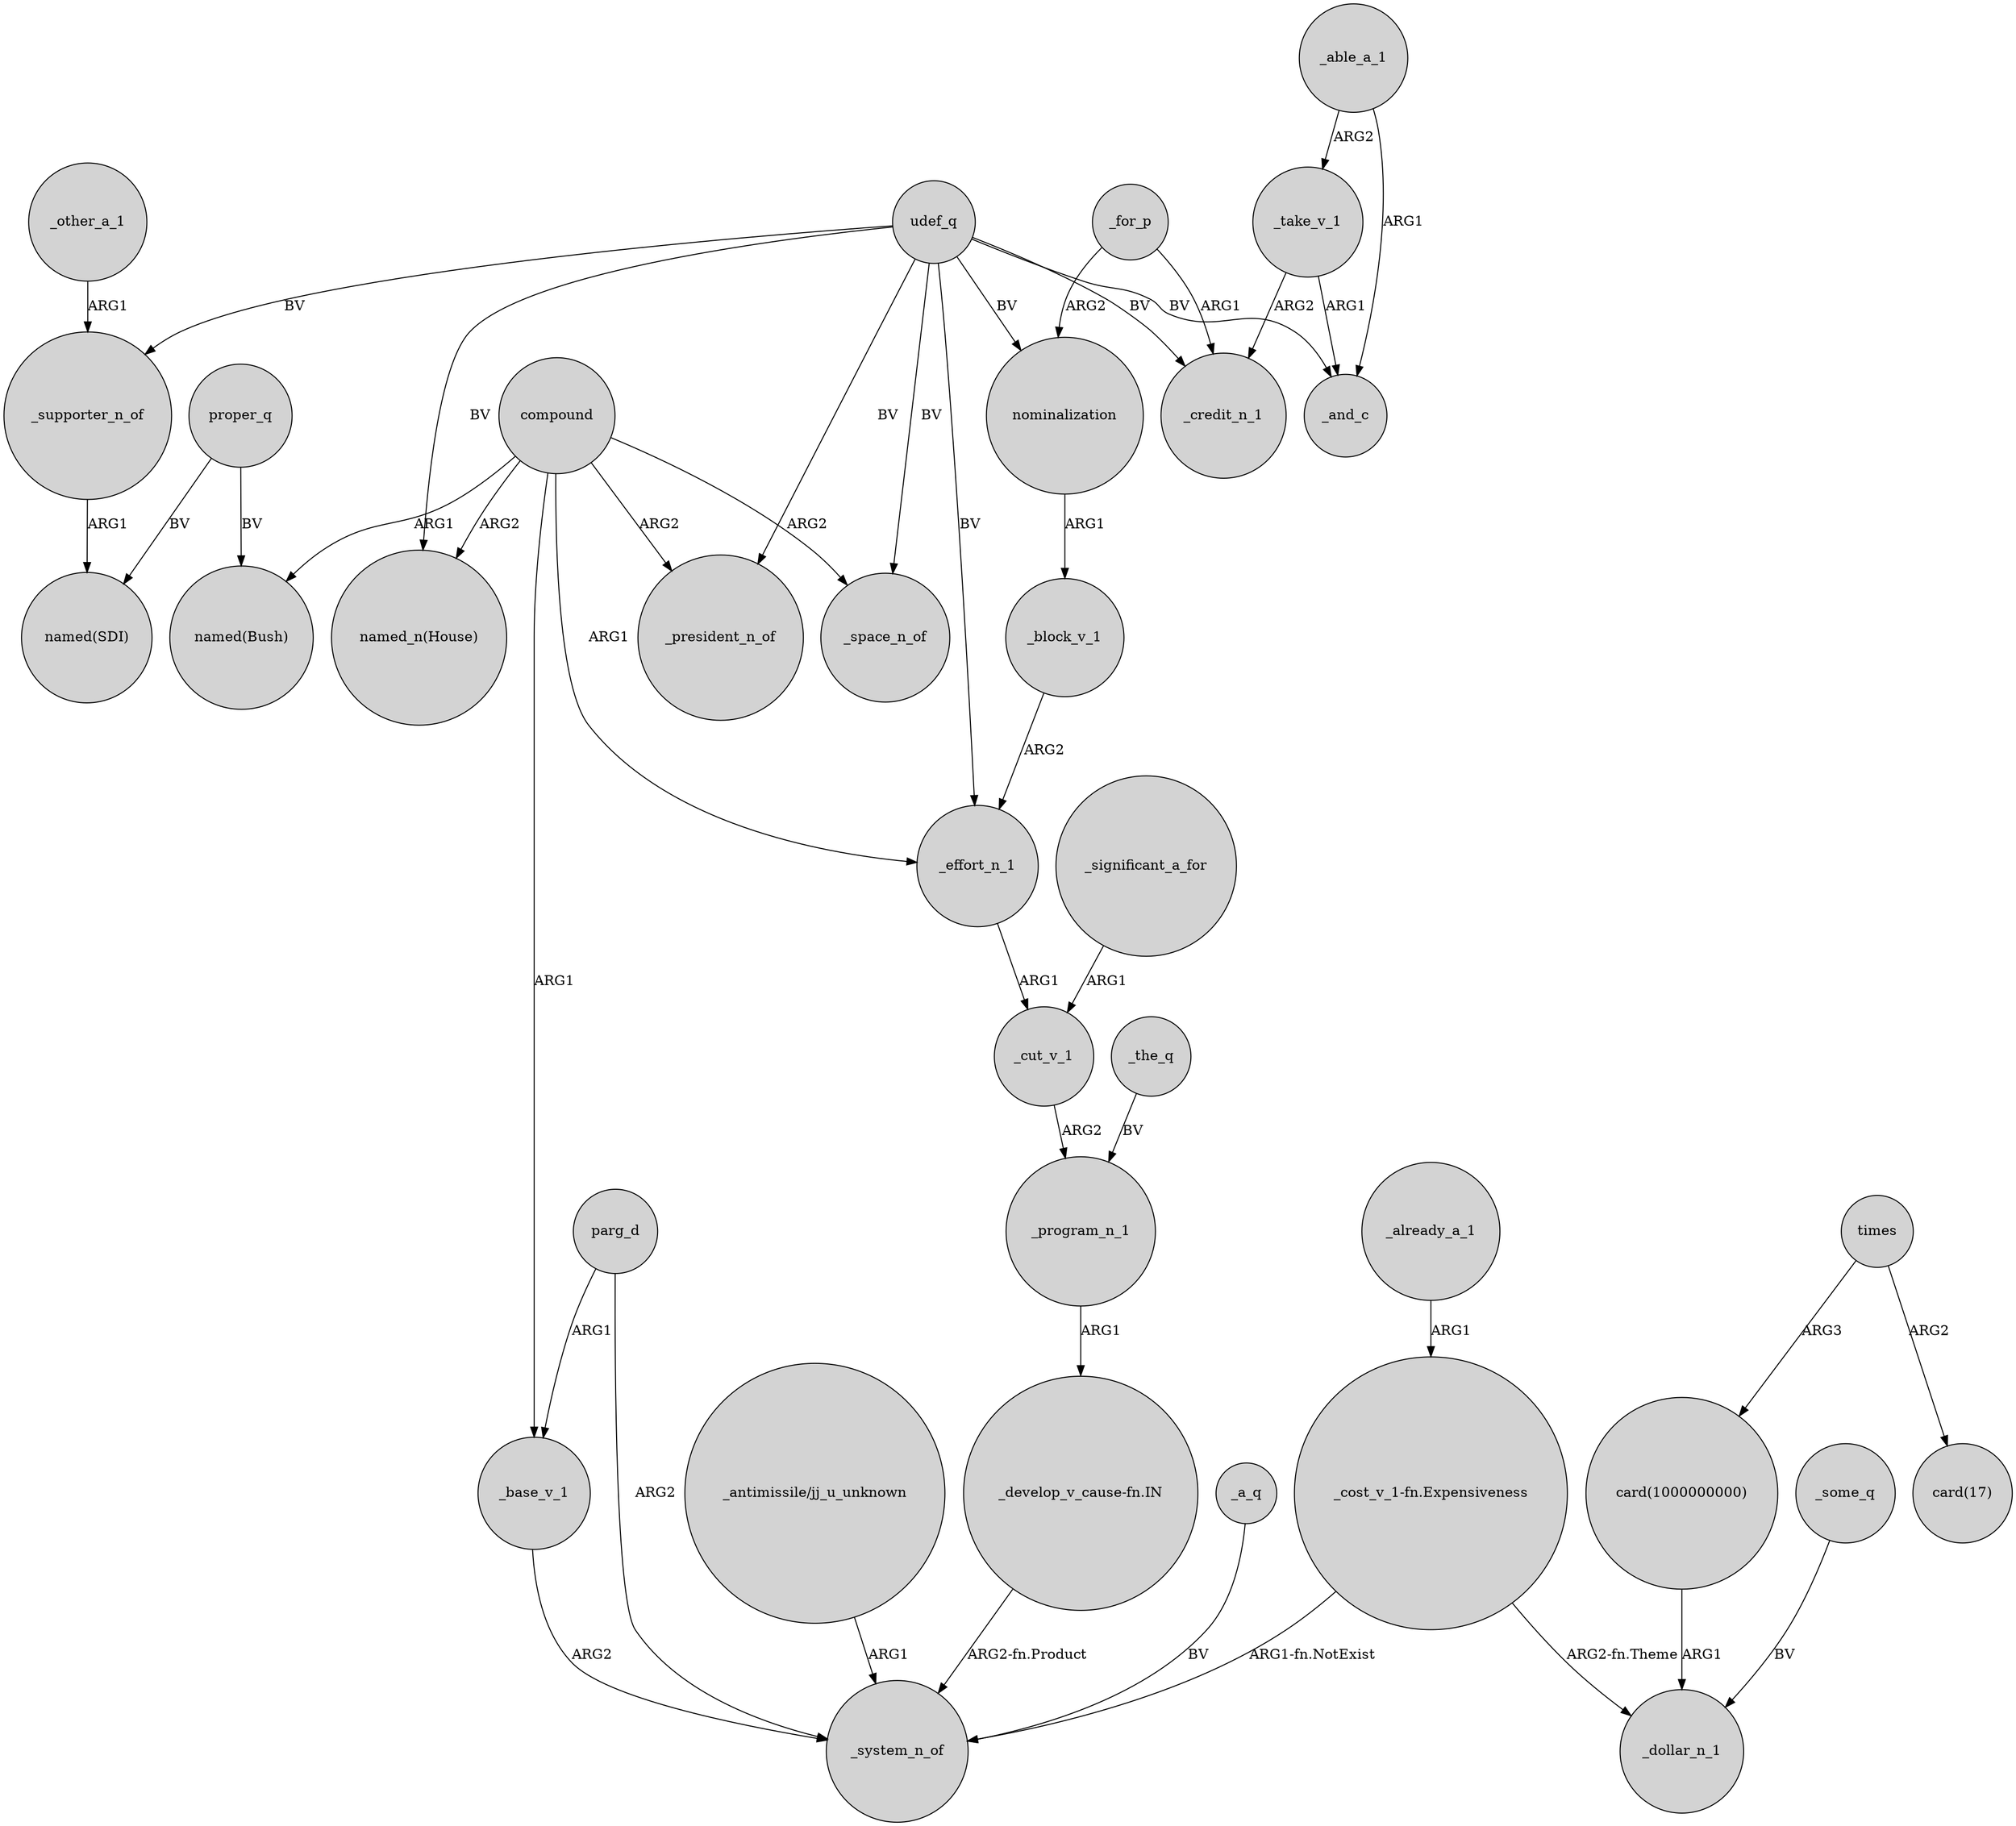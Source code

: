digraph {
	node [shape=circle style=filled]
	udef_q -> "named_n(House)" [label=BV]
	_for_p -> _credit_n_1 [label=ARG1]
	_program_n_1 -> "_develop_v_cause-fn.IN" [label=ARG1]
	compound -> _president_n_of [label=ARG2]
	_cut_v_1 -> _program_n_1 [label=ARG2]
	udef_q -> _supporter_n_of [label=BV]
	_able_a_1 -> _and_c [label=ARG1]
	_supporter_n_of -> "named(SDI)" [label=ARG1]
	udef_q -> _credit_n_1 [label=BV]
	"_cost_v_1-fn.Expensiveness" -> _system_n_of [label="ARG1-fn.NotExist"]
	_other_a_1 -> _supporter_n_of [label=ARG1]
	"_develop_v_cause-fn.IN" -> _system_n_of [label="ARG2-fn.Product"]
	_for_p -> nominalization [label=ARG2]
	compound -> "named(Bush)" [label=ARG1]
	compound -> _space_n_of [label=ARG2]
	_significant_a_for -> _cut_v_1 [label=ARG1]
	_block_v_1 -> _effort_n_1 [label=ARG2]
	times -> "card(1000000000)" [label=ARG3]
	parg_d -> _system_n_of [label=ARG2]
	"_cost_v_1-fn.Expensiveness" -> _dollar_n_1 [label="ARG2-fn.Theme"]
	compound -> _effort_n_1 [label=ARG1]
	"_antimissile/jj_u_unknown" -> _system_n_of [label=ARG1]
	udef_q -> _space_n_of [label=BV]
	_take_v_1 -> _credit_n_1 [label=ARG2]
	_effort_n_1 -> _cut_v_1 [label=ARG1]
	compound -> _base_v_1 [label=ARG1]
	udef_q -> _president_n_of [label=BV]
	proper_q -> "named(Bush)" [label=BV]
	_take_v_1 -> _and_c [label=ARG1]
	_some_q -> _dollar_n_1 [label=BV]
	udef_q -> nominalization [label=BV]
	nominalization -> _block_v_1 [label=ARG1]
	compound -> "named_n(House)" [label=ARG2]
	_the_q -> _program_n_1 [label=BV]
	_a_q -> _system_n_of [label=BV]
	parg_d -> _base_v_1 [label=ARG1]
	times -> "card(17)" [label=ARG2]
	"card(1000000000)" -> _dollar_n_1 [label=ARG1]
	_already_a_1 -> "_cost_v_1-fn.Expensiveness" [label=ARG1]
	udef_q -> _and_c [label=BV]
	proper_q -> "named(SDI)" [label=BV]
	_base_v_1 -> _system_n_of [label=ARG2]
	udef_q -> _effort_n_1 [label=BV]
	_able_a_1 -> _take_v_1 [label=ARG2]
}
